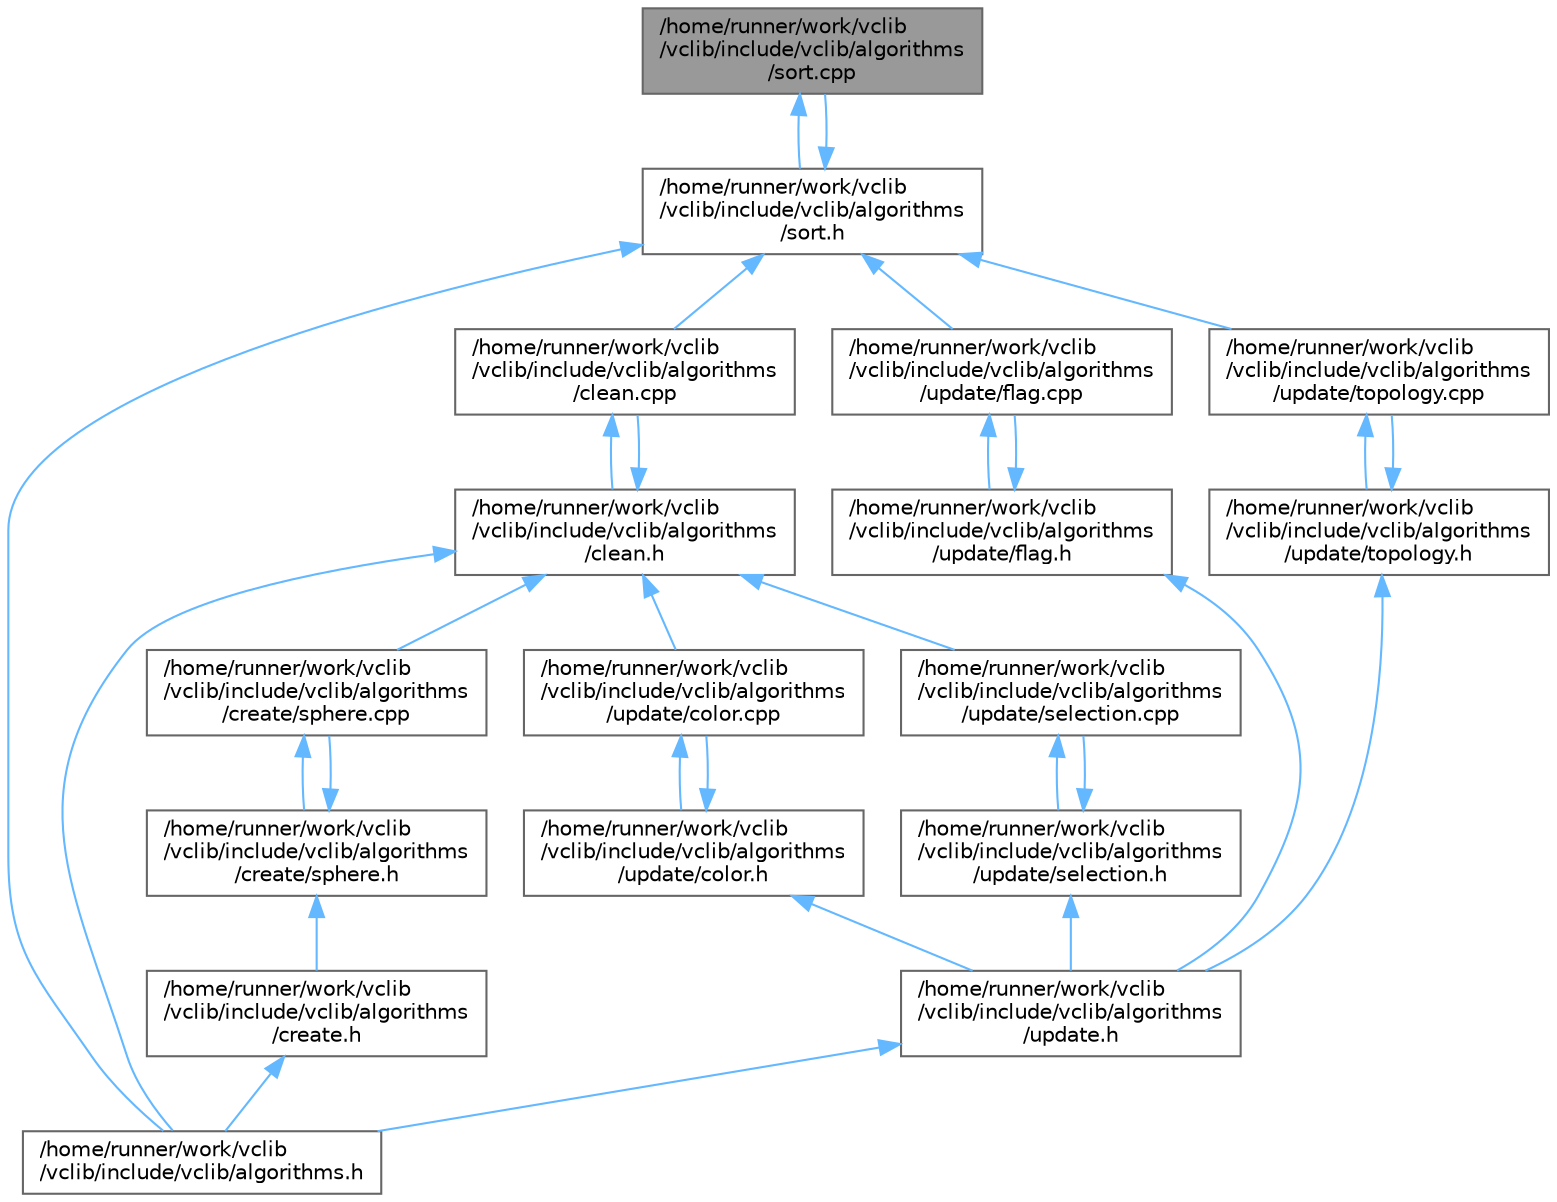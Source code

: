 digraph "/home/runner/work/vclib/vclib/include/vclib/algorithms/sort.cpp"
{
 // LATEX_PDF_SIZE
  bgcolor="transparent";
  edge [fontname=Helvetica,fontsize=10,labelfontname=Helvetica,labelfontsize=10];
  node [fontname=Helvetica,fontsize=10,shape=box,height=0.2,width=0.4];
  Node1 [label="/home/runner/work/vclib\l/vclib/include/vclib/algorithms\l/sort.cpp",height=0.2,width=0.4,color="gray40", fillcolor="grey60", style="filled", fontcolor="black",tooltip=" "];
  Node1 -> Node2 [dir="back",color="steelblue1",style="solid"];
  Node2 [label="/home/runner/work/vclib\l/vclib/include/vclib/algorithms\l/sort.h",height=0.2,width=0.4,color="grey40", fillcolor="white", style="filled",URL="$sort_8h.html",tooltip=" "];
  Node2 -> Node3 [dir="back",color="steelblue1",style="solid"];
  Node3 [label="/home/runner/work/vclib\l/vclib/include/vclib/algorithms.h",height=0.2,width=0.4,color="grey40", fillcolor="white", style="filled",URL="$algorithms_8h.html",tooltip=" "];
  Node2 -> Node4 [dir="back",color="steelblue1",style="solid"];
  Node4 [label="/home/runner/work/vclib\l/vclib/include/vclib/algorithms\l/clean.cpp",height=0.2,width=0.4,color="grey40", fillcolor="white", style="filled",URL="$clean_8cpp.html",tooltip=" "];
  Node4 -> Node5 [dir="back",color="steelblue1",style="solid"];
  Node5 [label="/home/runner/work/vclib\l/vclib/include/vclib/algorithms\l/clean.h",height=0.2,width=0.4,color="grey40", fillcolor="white", style="filled",URL="$clean_8h.html",tooltip=" "];
  Node5 -> Node3 [dir="back",color="steelblue1",style="solid"];
  Node5 -> Node4 [dir="back",color="steelblue1",style="solid"];
  Node5 -> Node6 [dir="back",color="steelblue1",style="solid"];
  Node6 [label="/home/runner/work/vclib\l/vclib/include/vclib/algorithms\l/create/sphere.cpp",height=0.2,width=0.4,color="grey40", fillcolor="white", style="filled",URL="$algorithms_2create_2sphere_8cpp.html",tooltip=" "];
  Node6 -> Node7 [dir="back",color="steelblue1",style="solid"];
  Node7 [label="/home/runner/work/vclib\l/vclib/include/vclib/algorithms\l/create/sphere.h",height=0.2,width=0.4,color="grey40", fillcolor="white", style="filled",URL="$algorithms_2create_2sphere_8h.html",tooltip=" "];
  Node7 -> Node8 [dir="back",color="steelblue1",style="solid"];
  Node8 [label="/home/runner/work/vclib\l/vclib/include/vclib/algorithms\l/create.h",height=0.2,width=0.4,color="grey40", fillcolor="white", style="filled",URL="$create_8h.html",tooltip=" "];
  Node8 -> Node3 [dir="back",color="steelblue1",style="solid"];
  Node7 -> Node6 [dir="back",color="steelblue1",style="solid"];
  Node5 -> Node9 [dir="back",color="steelblue1",style="solid"];
  Node9 [label="/home/runner/work/vclib\l/vclib/include/vclib/algorithms\l/update/color.cpp",height=0.2,width=0.4,color="grey40", fillcolor="white", style="filled",URL="$algorithms_2update_2color_8cpp.html",tooltip=" "];
  Node9 -> Node10 [dir="back",color="steelblue1",style="solid"];
  Node10 [label="/home/runner/work/vclib\l/vclib/include/vclib/algorithms\l/update/color.h",height=0.2,width=0.4,color="grey40", fillcolor="white", style="filled",URL="$algorithms_2update_2color_8h.html",tooltip=" "];
  Node10 -> Node11 [dir="back",color="steelblue1",style="solid"];
  Node11 [label="/home/runner/work/vclib\l/vclib/include/vclib/algorithms\l/update.h",height=0.2,width=0.4,color="grey40", fillcolor="white", style="filled",URL="$update_8h.html",tooltip=" "];
  Node11 -> Node3 [dir="back",color="steelblue1",style="solid"];
  Node10 -> Node9 [dir="back",color="steelblue1",style="solid"];
  Node5 -> Node12 [dir="back",color="steelblue1",style="solid"];
  Node12 [label="/home/runner/work/vclib\l/vclib/include/vclib/algorithms\l/update/selection.cpp",height=0.2,width=0.4,color="grey40", fillcolor="white", style="filled",URL="$update_2selection_8cpp.html",tooltip=" "];
  Node12 -> Node13 [dir="back",color="steelblue1",style="solid"];
  Node13 [label="/home/runner/work/vclib\l/vclib/include/vclib/algorithms\l/update/selection.h",height=0.2,width=0.4,color="grey40", fillcolor="white", style="filled",URL="$algorithms_2update_2selection_8h.html",tooltip=" "];
  Node13 -> Node11 [dir="back",color="steelblue1",style="solid"];
  Node13 -> Node12 [dir="back",color="steelblue1",style="solid"];
  Node2 -> Node1 [dir="back",color="steelblue1",style="solid"];
  Node2 -> Node14 [dir="back",color="steelblue1",style="solid"];
  Node14 [label="/home/runner/work/vclib\l/vclib/include/vclib/algorithms\l/update/flag.cpp",height=0.2,width=0.4,color="grey40", fillcolor="white", style="filled",URL="$flag_8cpp.html",tooltip=" "];
  Node14 -> Node15 [dir="back",color="steelblue1",style="solid"];
  Node15 [label="/home/runner/work/vclib\l/vclib/include/vclib/algorithms\l/update/flag.h",height=0.2,width=0.4,color="grey40", fillcolor="white", style="filled",URL="$flag_8h.html",tooltip=" "];
  Node15 -> Node11 [dir="back",color="steelblue1",style="solid"];
  Node15 -> Node14 [dir="back",color="steelblue1",style="solid"];
  Node2 -> Node16 [dir="back",color="steelblue1",style="solid"];
  Node16 [label="/home/runner/work/vclib\l/vclib/include/vclib/algorithms\l/update/topology.cpp",height=0.2,width=0.4,color="grey40", fillcolor="white", style="filled",URL="$update_2topology_8cpp.html",tooltip=" "];
  Node16 -> Node17 [dir="back",color="steelblue1",style="solid"];
  Node17 [label="/home/runner/work/vclib\l/vclib/include/vclib/algorithms\l/update/topology.h",height=0.2,width=0.4,color="grey40", fillcolor="white", style="filled",URL="$update_2topology_8h.html",tooltip=" "];
  Node17 -> Node11 [dir="back",color="steelblue1",style="solid"];
  Node17 -> Node16 [dir="back",color="steelblue1",style="solid"];
}
